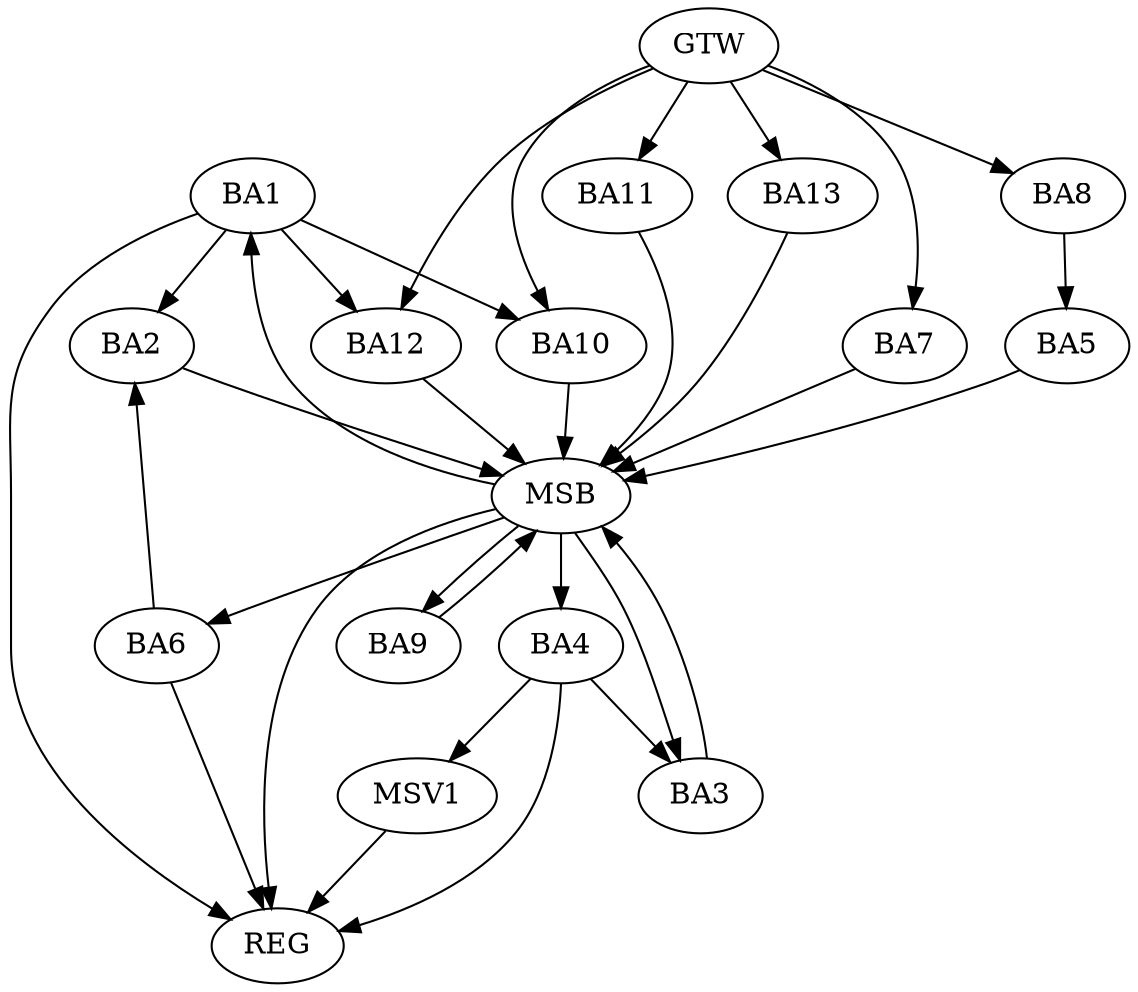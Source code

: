 strict digraph G {
  BA1 [ label="BA1" ];
  BA2 [ label="BA2" ];
  BA3 [ label="BA3" ];
  BA4 [ label="BA4" ];
  BA5 [ label="BA5" ];
  BA6 [ label="BA6" ];
  BA7 [ label="BA7" ];
  BA8 [ label="BA8" ];
  BA9 [ label="BA9" ];
  BA10 [ label="BA10" ];
  BA11 [ label="BA11" ];
  BA12 [ label="BA12" ];
  BA13 [ label="BA13" ];
  GTW [ label="GTW" ];
  REG [ label="REG" ];
  MSB [ label="MSB" ];
  MSV1 [ label="MSV1" ];
  BA1 -> BA2;
  BA4 -> BA3;
  BA6 -> BA2;
  BA8 -> BA5;
  GTW -> BA7;
  GTW -> BA8;
  GTW -> BA10;
  GTW -> BA11;
  GTW -> BA12;
  GTW -> BA13;
  BA1 -> REG;
  BA4 -> REG;
  BA6 -> REG;
  BA2 -> MSB;
  MSB -> BA1;
  MSB -> REG;
  BA3 -> MSB;
  BA5 -> MSB;
  MSB -> BA3;
  BA7 -> MSB;
  BA9 -> MSB;
  BA10 -> MSB;
  MSB -> BA6;
  BA11 -> MSB;
  BA12 -> MSB;
  MSB -> BA4;
  BA13 -> MSB;
  MSB -> BA9;
  BA1 -> BA12;
  BA1 -> BA10;
  BA4 -> MSV1;
  MSV1 -> REG;
}
